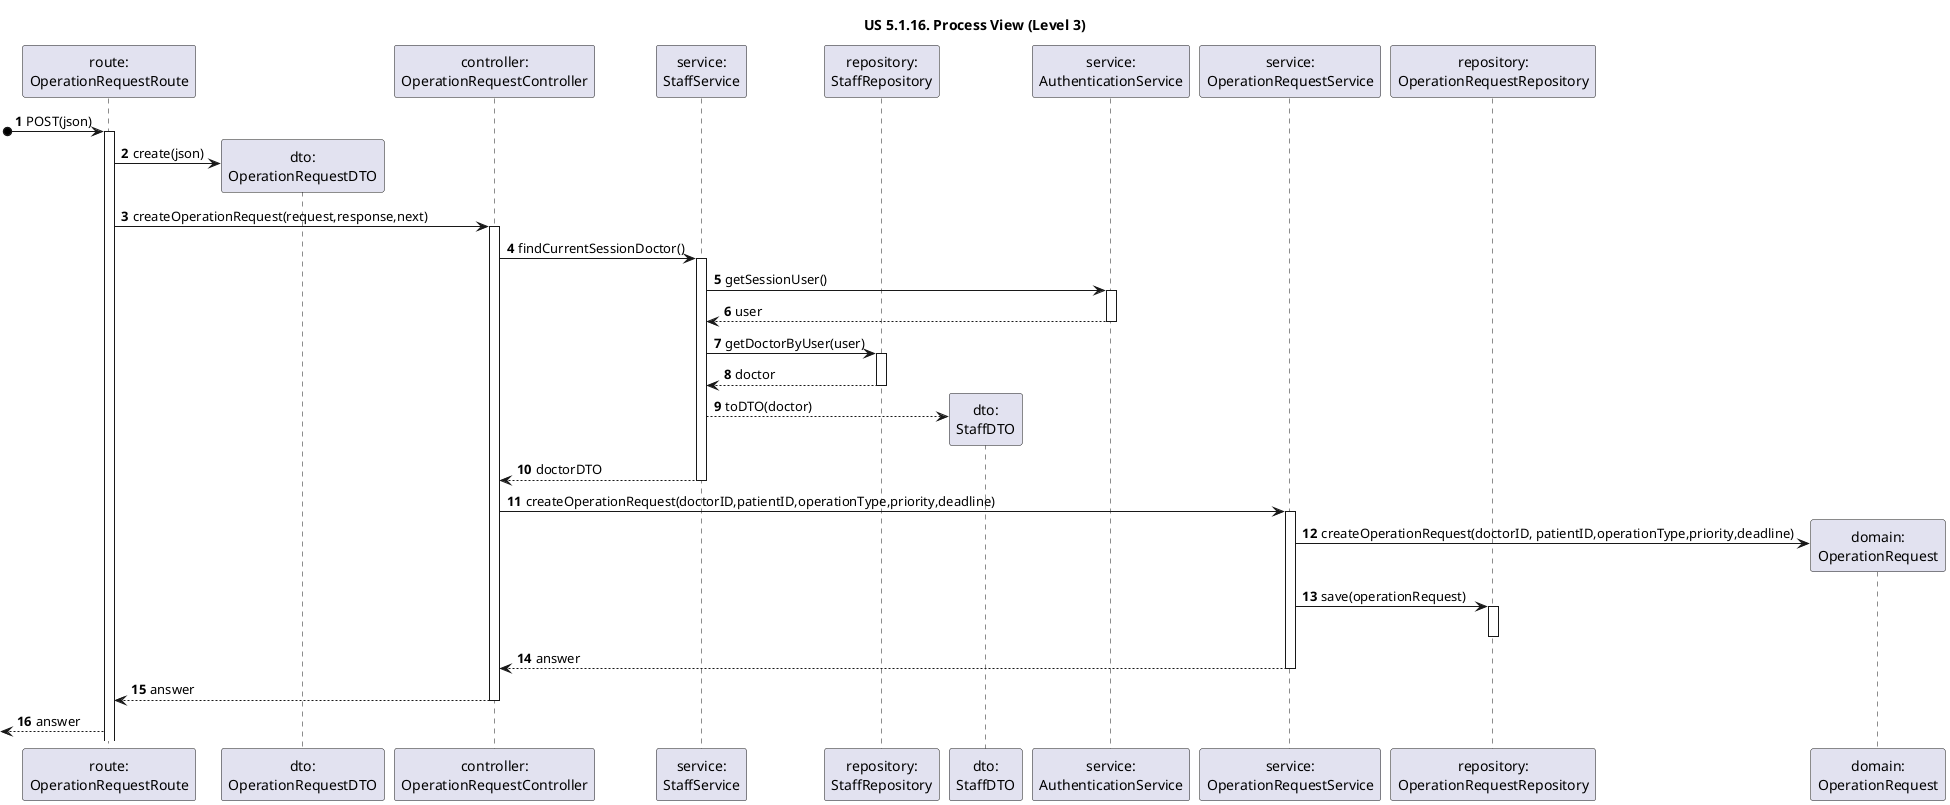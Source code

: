 @startuml
'https://plantuml.com/sequence-diagram

title "US 5.1.16. Process View (Level 3)"

autonumber

participant "route:\nOperationRequestRoute" as ROUTE
participant "dto:\nOperationRequestDTO" as DTO
participant "controller:\nOperationRequestController" as CTRL

participant "service:\nStaffService" as STAFFServ
participant "repository:\nStaffRepository" as STAFFRepo
participant "dto:\nStaffDTO" as StaffDTO
participant "service:\nAuthenticationService" as AUTHServ

participant "service:\nOperationRequestService" as SER
participant "repository:\nOperationRequestRepository" as REPO
participant "domain:\nOperationRequest" as OPREQ

[o-> ROUTE : POST(json)
activate ROUTE

ROUTE -> DTO** : create(json)

ROUTE -> CTRL : createOperationRequest(request,response,next)
activate CTRL

CTRL -> STAFFServ : findCurrentSessionDoctor()
activate STAFFServ

STAFFServ -> AUTHServ : getSessionUser()
activate AUTHServ

AUTHServ --> STAFFServ : user
deactivate AUTHServ

STAFFServ -> STAFFRepo : getDoctorByUser(user)
activate STAFFRepo

STAFFRepo --> STAFFServ : doctor
deactivate STAFFRepo

STAFFServ --> StaffDTO ** : toDTO(doctor)

STAFFServ --> CTRL : doctorDTO
deactivate STAFFServ

CTRL -> SER : createOperationRequest(doctorID,patientID,operationType,priority,deadline)
activate SER

SER -> OPREQ** : createOperationRequest(doctorID, patientID,operationType,priority,deadline)

SER -> REPO : save(operationRequest)
activate REPO
deactivate REPO

SER --> CTRL : answer
deactivate SER

CTRL --> ROUTE : answer
deactivate CTRL

 <-- ROUTE : answer

@enduml